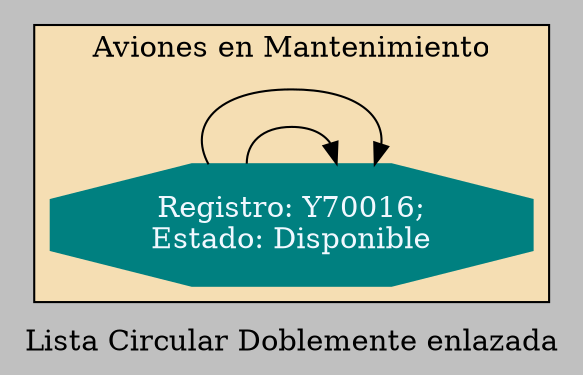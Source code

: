 digraph G { 
rankdir = LR;
label="Lista Circular Doblemente enlazada";bgcolor=grey 
subgraph cluster_top_floor{
bgcolor=wheat; 
label="Aviones en Mantenimiento";
nodo0[ shape=octagon, fontcolor=aliceblue , style=filled,color=teal, label="Registro: Y70016;
Estado: Disponible"]
nodo0;
nodo0
nodo0;
nodo0 -> nodo0;
nodo0 -> nodo0;

}
}